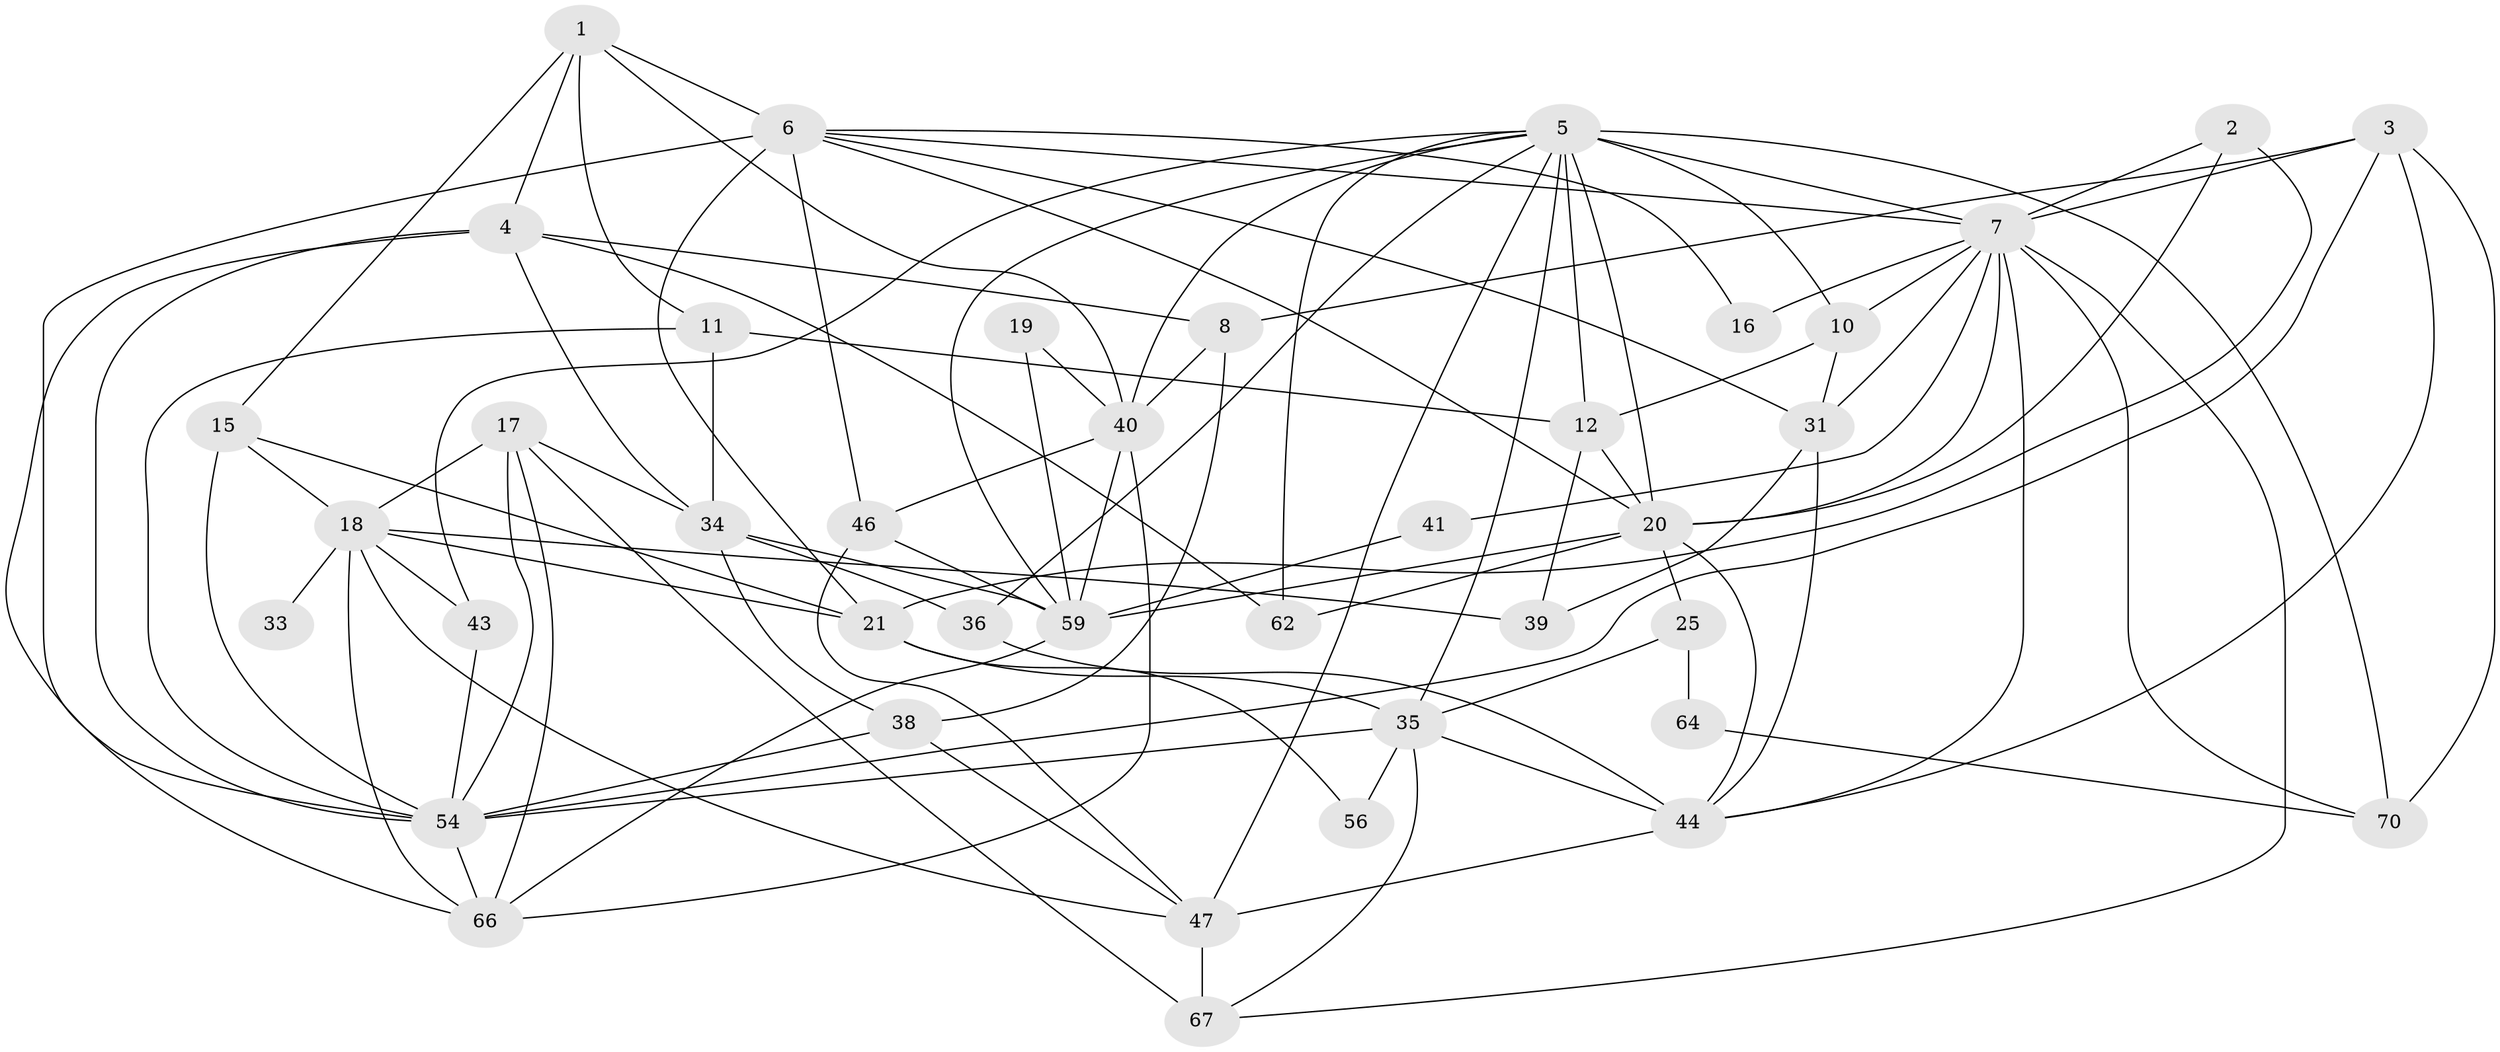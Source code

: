 // original degree distribution, {4: 0.2625, 3: 0.25, 5: 0.175, 6: 0.125, 7: 0.025, 2: 0.15, 8: 0.0125}
// Generated by graph-tools (version 1.1) at 2025/15/03/09/25 04:15:01]
// undirected, 40 vertices, 102 edges
graph export_dot {
graph [start="1"]
  node [color=gray90,style=filled];
  1 [super="+24"];
  2;
  3 [super="+13"];
  4 [super="+58"];
  5 [super="+42+9"];
  6 [super="+48+23"];
  7 [super="+26+50+27"];
  8;
  10;
  11;
  12 [super="+14"];
  15 [super="+65"];
  16;
  17 [super="+74+63+61"];
  18 [super="+30"];
  19;
  20 [super="+78+57+45"];
  21 [super="+32+69+60"];
  25 [super="+72"];
  31;
  33;
  34;
  35 [super="+49"];
  36;
  38;
  39;
  40 [super="+76"];
  41;
  43;
  44 [super="+52"];
  46;
  47 [super="+51"];
  54 [super="+55"];
  56;
  59 [super="+71"];
  62;
  64;
  66;
  67 [super="+75"];
  70 [super="+77"];
  1 -- 40;
  1 -- 6 [weight=2];
  1 -- 11;
  1 -- 15 [weight=2];
  1 -- 4;
  2 -- 7;
  2 -- 21;
  2 -- 20;
  3 -- 70 [weight=2];
  3 -- 8;
  3 -- 44;
  3 -- 7 [weight=2];
  3 -- 54;
  4 -- 66;
  4 -- 8;
  4 -- 62;
  4 -- 34;
  4 -- 54;
  5 -- 59;
  5 -- 20;
  5 -- 7 [weight=3];
  5 -- 36;
  5 -- 43;
  5 -- 12;
  5 -- 62;
  5 -- 47;
  5 -- 35;
  5 -- 70 [weight=2];
  5 -- 40;
  5 -- 10;
  6 -- 31;
  6 -- 54;
  6 -- 21 [weight=2];
  6 -- 16;
  6 -- 20 [weight=2];
  6 -- 7;
  6 -- 46;
  7 -- 16;
  7 -- 20;
  7 -- 70 [weight=2];
  7 -- 44;
  7 -- 67;
  7 -- 41;
  7 -- 31;
  7 -- 10;
  8 -- 40;
  8 -- 38;
  10 -- 12;
  10 -- 31;
  11 -- 54;
  11 -- 12;
  11 -- 34;
  12 -- 39;
  12 -- 20;
  15 -- 54;
  15 -- 21;
  15 -- 18;
  17 -- 34;
  17 -- 18;
  17 -- 66;
  17 -- 67 [weight=2];
  17 -- 54;
  18 -- 66;
  18 -- 33 [weight=2];
  18 -- 39;
  18 -- 21 [weight=2];
  18 -- 43;
  18 -- 47;
  19 -- 40;
  19 -- 59;
  20 -- 59;
  20 -- 44;
  20 -- 62;
  20 -- 25;
  21 -- 35 [weight=3];
  21 -- 56;
  25 -- 64 [weight=2];
  25 -- 35;
  31 -- 39;
  31 -- 44;
  34 -- 36;
  34 -- 38;
  34 -- 59;
  35 -- 54 [weight=2];
  35 -- 56;
  35 -- 44 [weight=2];
  35 -- 67;
  36 -- 44;
  38 -- 47;
  38 -- 54;
  40 -- 59;
  40 -- 66;
  40 -- 46;
  41 -- 59;
  43 -- 54;
  44 -- 47;
  46 -- 47;
  46 -- 59;
  47 -- 67;
  54 -- 66;
  59 -- 66;
  64 -- 70;
}
